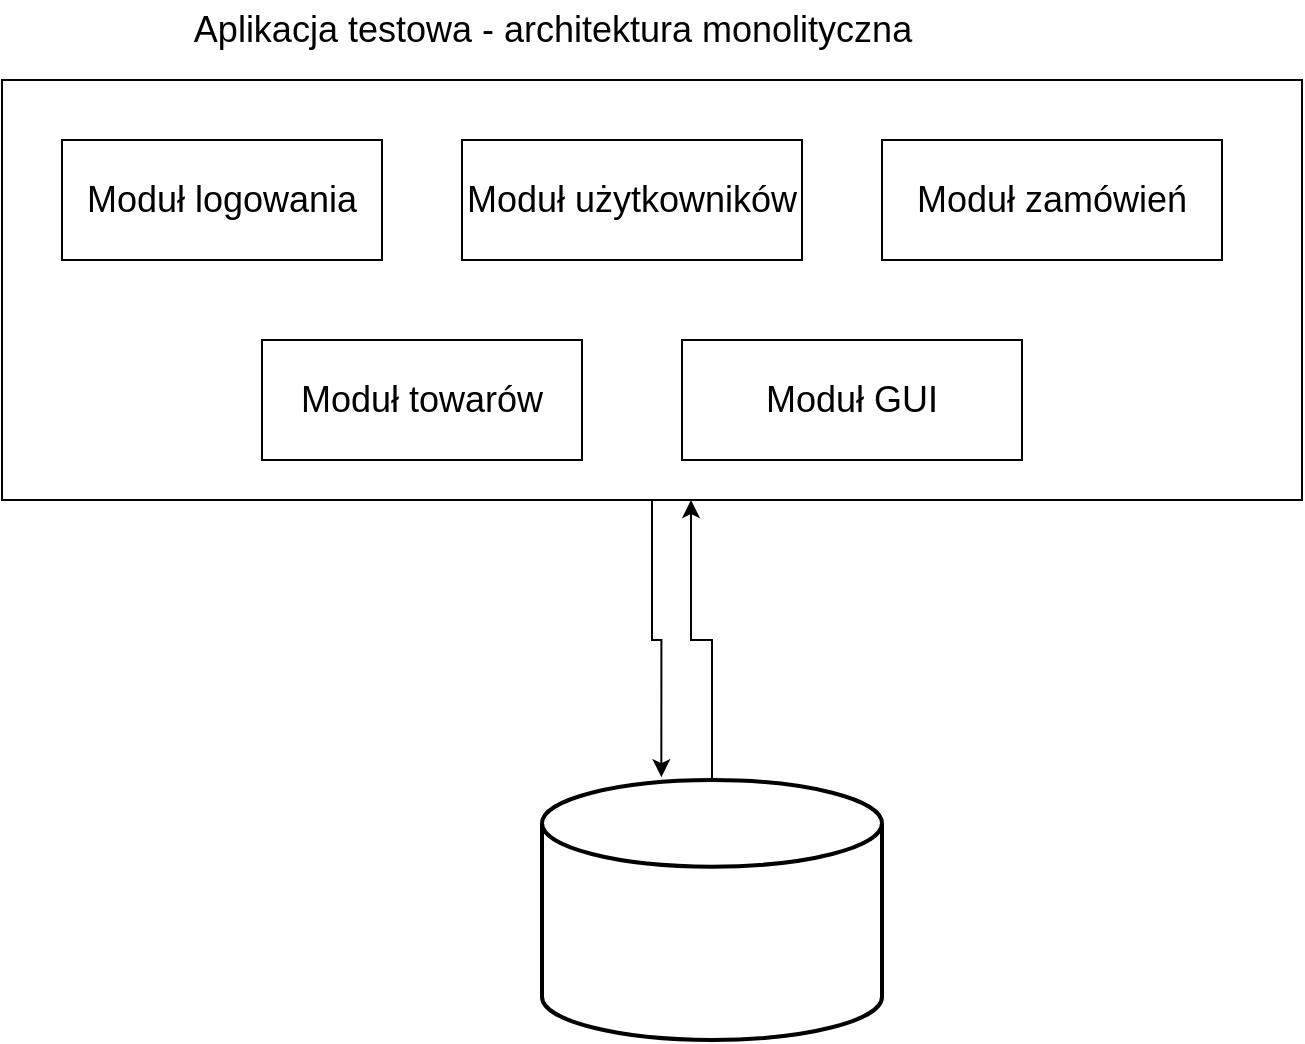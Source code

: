 <mxfile version="20.0.1" type="device"><diagram id="qGLIjobbMY4rGkpI3Kor" name="Page-1"><mxGraphModel dx="2031" dy="1130" grid="1" gridSize="10" guides="1" tooltips="1" connect="1" arrows="1" fold="1" page="1" pageScale="1" pageWidth="1169" pageHeight="827" math="0" shadow="0"><root><mxCell id="0"/><mxCell id="1" parent="0"/><mxCell id="rxZnjRyUQI1SJtjPiepD-11" style="edgeStyle=orthogonalEdgeStyle;rounded=0;orthogonalLoop=1;jettySize=auto;html=1;entryX=0.351;entryY=-0.011;entryDx=0;entryDy=0;entryPerimeter=0;fontSize=18;" edge="1" parent="1" source="rxZnjRyUQI1SJtjPiepD-1" target="rxZnjRyUQI1SJtjPiepD-9"><mxGeometry relative="1" as="geometry"/></mxCell><mxCell id="rxZnjRyUQI1SJtjPiepD-1" value="" style="rounded=0;whiteSpace=wrap;html=1;" vertex="1" parent="1"><mxGeometry x="60" y="90" width="650" height="210" as="geometry"/></mxCell><mxCell id="rxZnjRyUQI1SJtjPiepD-2" value="&lt;div style=&quot;font-size: 18px;&quot;&gt;Aplikacja testowa - architektura monolityczna&lt;/div&gt;" style="text;html=1;align=center;verticalAlign=middle;resizable=0;points=[];autosize=1;strokeColor=none;fillColor=none;fontSize=18;" vertex="1" parent="1"><mxGeometry x="150" y="50" width="370" height="30" as="geometry"/></mxCell><mxCell id="rxZnjRyUQI1SJtjPiepD-4" value="Moduł logowania" style="rounded=0;whiteSpace=wrap;html=1;fontSize=18;" vertex="1" parent="1"><mxGeometry x="90" y="120" width="160" height="60" as="geometry"/></mxCell><mxCell id="rxZnjRyUQI1SJtjPiepD-5" value="Moduł użytkowników" style="rounded=0;whiteSpace=wrap;html=1;fontSize=18;" vertex="1" parent="1"><mxGeometry x="290" y="120" width="170" height="60" as="geometry"/></mxCell><mxCell id="rxZnjRyUQI1SJtjPiepD-7" value="Moduł towarów" style="rounded=0;whiteSpace=wrap;html=1;fontSize=18;" vertex="1" parent="1"><mxGeometry x="190" y="220" width="160" height="60" as="geometry"/></mxCell><mxCell id="rxZnjRyUQI1SJtjPiepD-10" style="edgeStyle=orthogonalEdgeStyle;rounded=0;orthogonalLoop=1;jettySize=auto;html=1;entryX=0.53;entryY=1;entryDx=0;entryDy=0;entryPerimeter=0;fontSize=18;" edge="1" parent="1" source="rxZnjRyUQI1SJtjPiepD-9" target="rxZnjRyUQI1SJtjPiepD-1"><mxGeometry relative="1" as="geometry"/></mxCell><mxCell id="rxZnjRyUQI1SJtjPiepD-9" value="" style="strokeWidth=2;html=1;shape=mxgraph.flowchart.database;whiteSpace=wrap;fontSize=18;" vertex="1" parent="1"><mxGeometry x="330" y="440" width="170" height="130" as="geometry"/></mxCell><mxCell id="rxZnjRyUQI1SJtjPiepD-12" value="Moduł zamówień" style="rounded=0;whiteSpace=wrap;html=1;fontSize=18;" vertex="1" parent="1"><mxGeometry x="500" y="120" width="170" height="60" as="geometry"/></mxCell><mxCell id="rxZnjRyUQI1SJtjPiepD-14" value="Moduł GUI" style="rounded=0;whiteSpace=wrap;html=1;fontSize=18;" vertex="1" parent="1"><mxGeometry x="400" y="220" width="170" height="60" as="geometry"/></mxCell></root></mxGraphModel></diagram></mxfile>